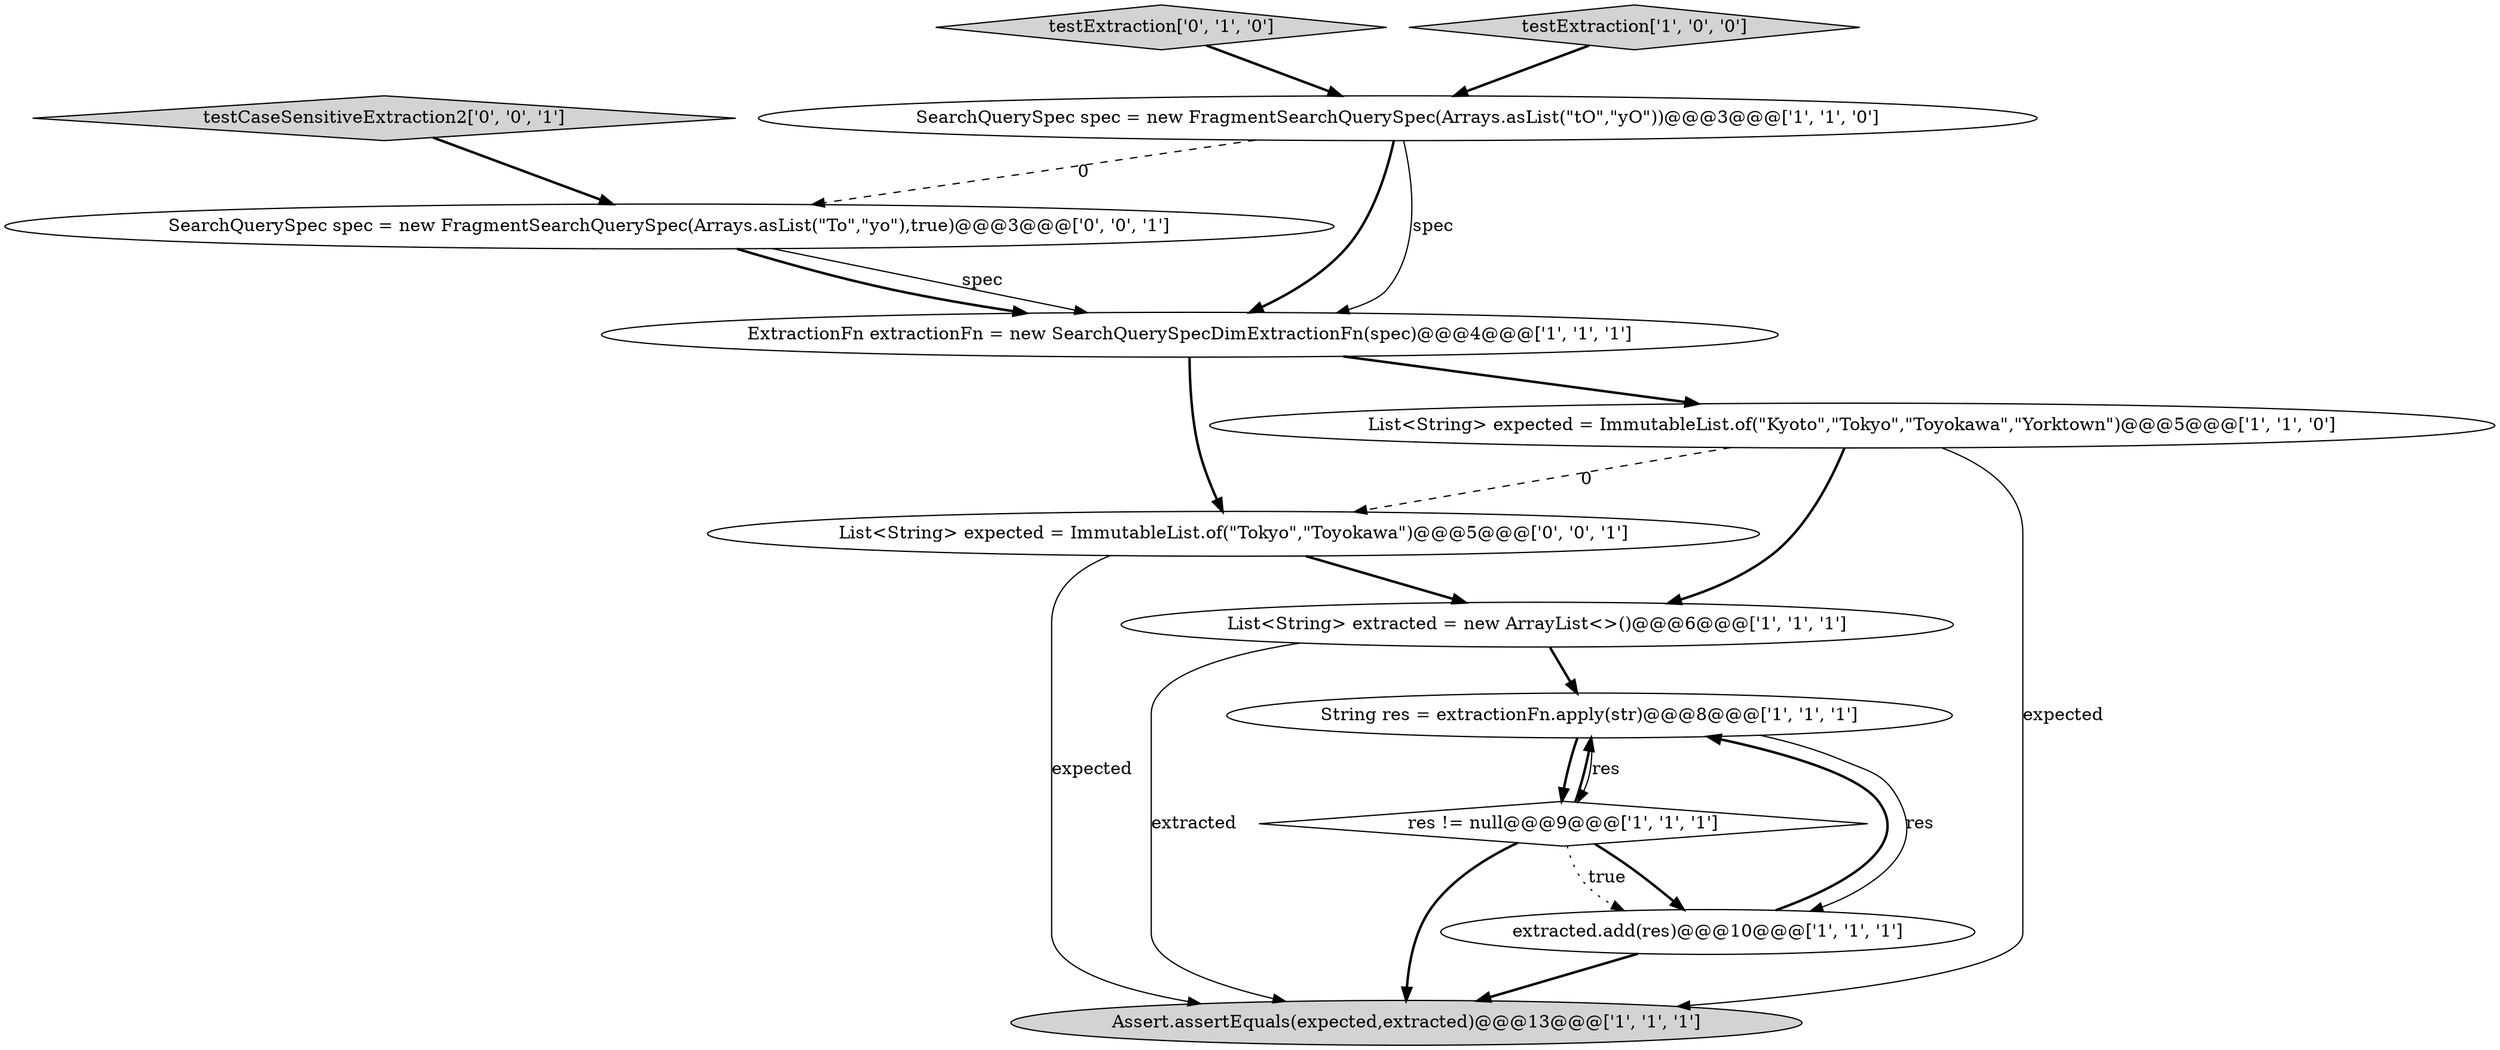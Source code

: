digraph {
8 [style = filled, label = "String res = extractionFn.apply(str)@@@8@@@['1', '1', '1']", fillcolor = white, shape = ellipse image = "AAA0AAABBB1BBB"];
9 [style = filled, label = "testExtraction['0', '1', '0']", fillcolor = lightgray, shape = diamond image = "AAA0AAABBB2BBB"];
11 [style = filled, label = "testCaseSensitiveExtraction2['0', '0', '1']", fillcolor = lightgray, shape = diamond image = "AAA0AAABBB3BBB"];
7 [style = filled, label = "List<String> extracted = new ArrayList<>()@@@6@@@['1', '1', '1']", fillcolor = white, shape = ellipse image = "AAA0AAABBB1BBB"];
5 [style = filled, label = "testExtraction['1', '0', '0']", fillcolor = lightgray, shape = diamond image = "AAA0AAABBB1BBB"];
6 [style = filled, label = "Assert.assertEquals(expected,extracted)@@@13@@@['1', '1', '1']", fillcolor = lightgray, shape = ellipse image = "AAA0AAABBB1BBB"];
2 [style = filled, label = "List<String> expected = ImmutableList.of(\"Kyoto\",\"Tokyo\",\"Toyokawa\",\"Yorktown\")@@@5@@@['1', '1', '0']", fillcolor = white, shape = ellipse image = "AAA0AAABBB1BBB"];
10 [style = filled, label = "SearchQuerySpec spec = new FragmentSearchQuerySpec(Arrays.asList(\"To\",\"yo\"),true)@@@3@@@['0', '0', '1']", fillcolor = white, shape = ellipse image = "AAA0AAABBB3BBB"];
12 [style = filled, label = "List<String> expected = ImmutableList.of(\"Tokyo\",\"Toyokawa\")@@@5@@@['0', '0', '1']", fillcolor = white, shape = ellipse image = "AAA0AAABBB3BBB"];
4 [style = filled, label = "ExtractionFn extractionFn = new SearchQuerySpecDimExtractionFn(spec)@@@4@@@['1', '1', '1']", fillcolor = white, shape = ellipse image = "AAA0AAABBB1BBB"];
1 [style = filled, label = "extracted.add(res)@@@10@@@['1', '1', '1']", fillcolor = white, shape = ellipse image = "AAA0AAABBB1BBB"];
0 [style = filled, label = "res != null@@@9@@@['1', '1', '1']", fillcolor = white, shape = diamond image = "AAA0AAABBB1BBB"];
3 [style = filled, label = "SearchQuerySpec spec = new FragmentSearchQuerySpec(Arrays.asList(\"tO\",\"yO\"))@@@3@@@['1', '1', '0']", fillcolor = white, shape = ellipse image = "AAA0AAABBB1BBB"];
5->3 [style = bold, label=""];
10->4 [style = solid, label="spec"];
1->8 [style = bold, label=""];
3->4 [style = solid, label="spec"];
0->6 [style = bold, label=""];
12->6 [style = solid, label="expected"];
7->6 [style = solid, label="extracted"];
4->2 [style = bold, label=""];
7->8 [style = bold, label=""];
3->4 [style = bold, label=""];
12->7 [style = bold, label=""];
8->0 [style = solid, label="res"];
8->0 [style = bold, label=""];
2->12 [style = dashed, label="0"];
1->6 [style = bold, label=""];
11->10 [style = bold, label=""];
0->1 [style = bold, label=""];
0->8 [style = bold, label=""];
8->1 [style = solid, label="res"];
10->4 [style = bold, label=""];
2->6 [style = solid, label="expected"];
4->12 [style = bold, label=""];
9->3 [style = bold, label=""];
3->10 [style = dashed, label="0"];
2->7 [style = bold, label=""];
0->1 [style = dotted, label="true"];
}
